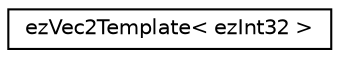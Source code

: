 digraph "Graphical Class Hierarchy"
{
 // LATEX_PDF_SIZE
  edge [fontname="Helvetica",fontsize="10",labelfontname="Helvetica",labelfontsize="10"];
  node [fontname="Helvetica",fontsize="10",shape=record];
  rankdir="LR";
  Node0 [label="ezVec2Template\< ezInt32 \>",height=0.2,width=0.4,color="black", fillcolor="white", style="filled",URL="$d1/df8/classez_vec2_template.htm",tooltip=" "];
}
